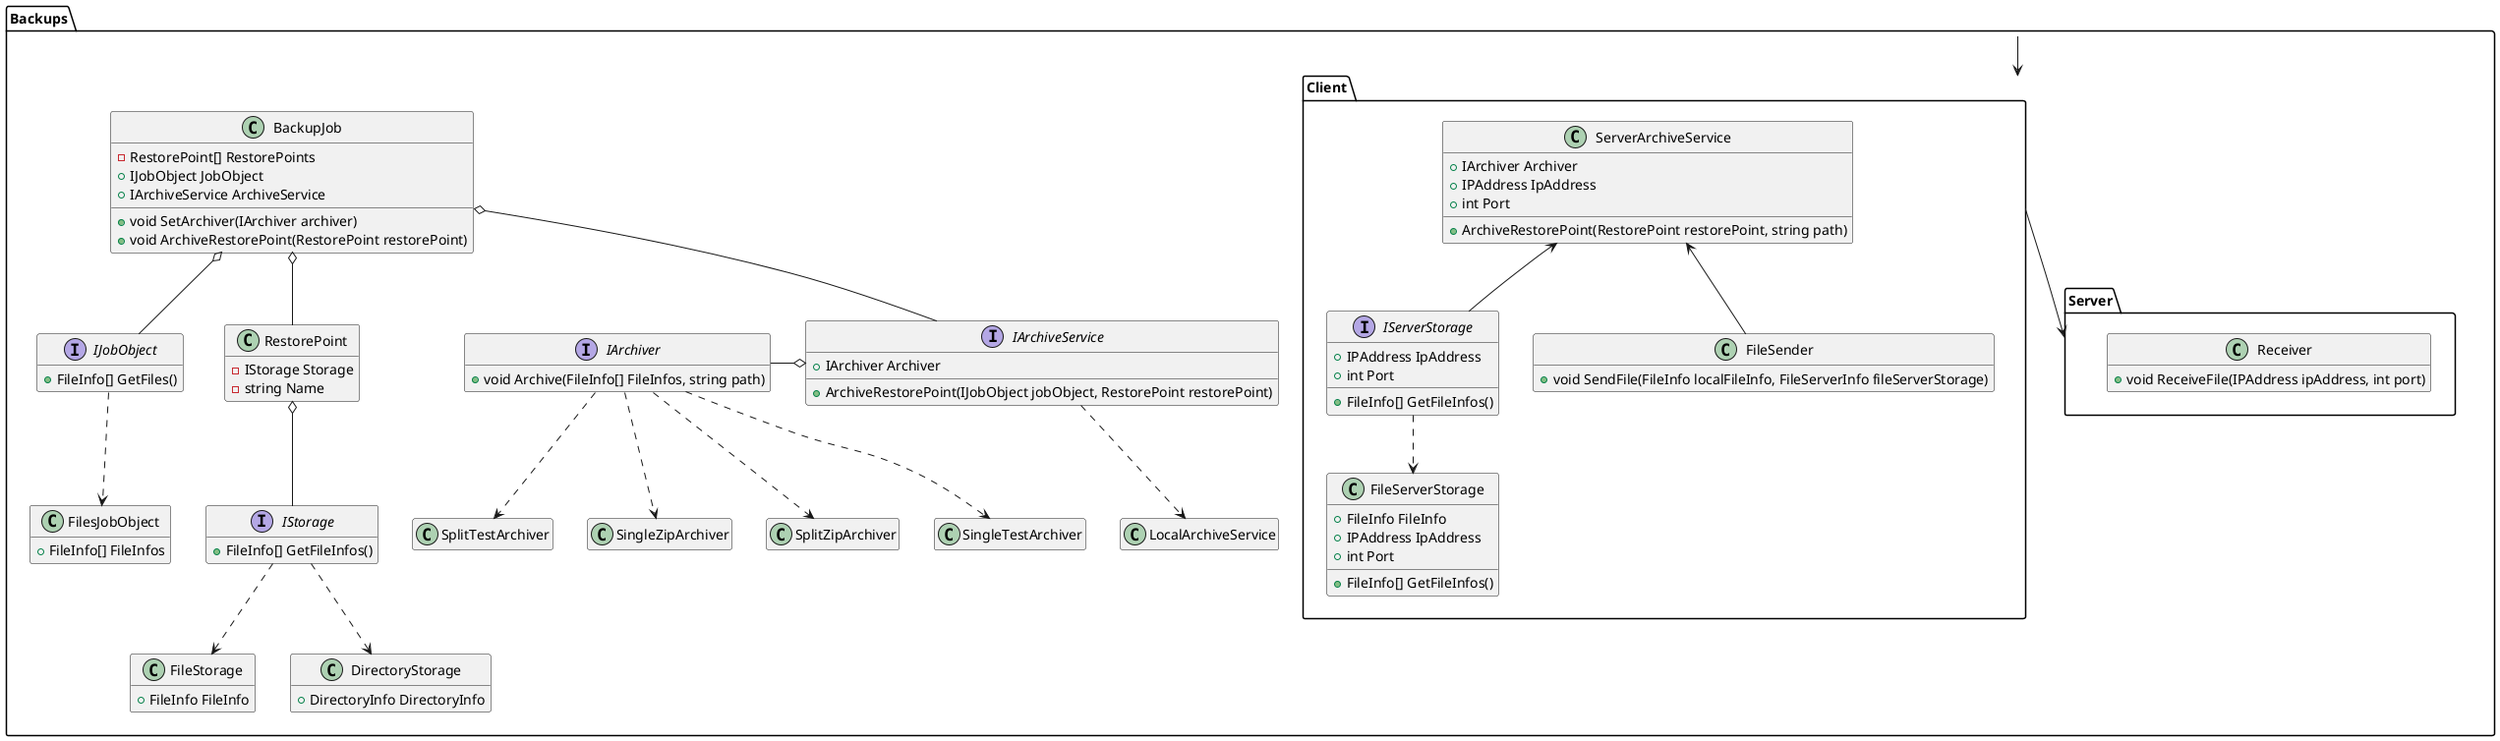 ﻿@startuml

hide empty members

package Backups {
    class BackupJob {
        - RestorePoint[] RestorePoints
        + IJobObject JobObject
        + IArchiveService ArchiveService
        
        + void SetArchiver(IArchiver archiver)
        + void ArchiveRestorePoint(RestorePoint restorePoint)
    }
    
    interface IJobObject {
        + FileInfo[] GetFiles()
    }
    

    class FilesJobObject {
        + FileInfo[] FileInfos
    }
    
    class RestorePoint {
        - IStorage Storage
        - string Name
    }
    
    interface IStorage {
        + FileInfo[] GetFileInfos()
    }
    
    interface IArchiveService {
        + IArchiver Archiver
        
        + ArchiveRestorePoint(IJobObject jobObject, RestorePoint restorePoint)
    }
    
    class SingleZipArchiver {
    }
    
    class SplitZipArchiver {
    }
    
    class SingleTestArchiver {
    }
    
    class SplitTestArchiver {
    }
    
    interface IArchiver {
        + void Archive(FileInfo[] FileInfos, string path)
    }
    
    class LocalArchiveService {
    }
    
    class FileStorage {
        + FileInfo FileInfo
    }
    
    class DirectoryStorage {
        + DirectoryInfo DirectoryInfo
    }
}

package Backups.Client {
    class ServerArchiveService {
        + IArchiver Archiver
        + IPAddress IpAddress
        + int Port
                
        + ArchiveRestorePoint(RestorePoint restorePoint, string path)
    }
    
    class FileServerStorage {
        + FileInfo FileInfo
        + IPAddress IpAddress
        + int Port
        
        + FileInfo[] GetFileInfos()
    }
    
    interface IServerStorage {
        + FileInfo[] GetFileInfos()
        + IPAddress IpAddress
        + int Port
    }
    
    class FileSender {
        + void SendFile(FileInfo localFileInfo, FileServerInfo fileServerStorage)
    }
}

package Backups.Server {
    class Receiver {
        + void ReceiveFile(IPAddress ipAddress, int port)
    }
}

BackupJob o-- RestorePoint
RestorePoint o-- IStorage
BackupJob o-- IJobObject
BackupJob o-- IArchiveService
IJobObject ..> FilesJobObject
IStorage ..> FileStorage
IStorage ..> DirectoryStorage
IArchiver -o IArchiveService

IArchiver ..> SingleZipArchiver
IArchiver ..> SplitZipArchiver
IArchiver ..> SingleTestArchiver
IArchiver ..> SplitTestArchiver

Backups --> Backups.Client
Backups.Client --> Backups.Server

ServerArchiveService <-- IServerStorage
ServerArchiveService <-- FileSender
IServerStorage ..> FileServerStorage

IArchiveService ..> LocalArchiveService


@enduml